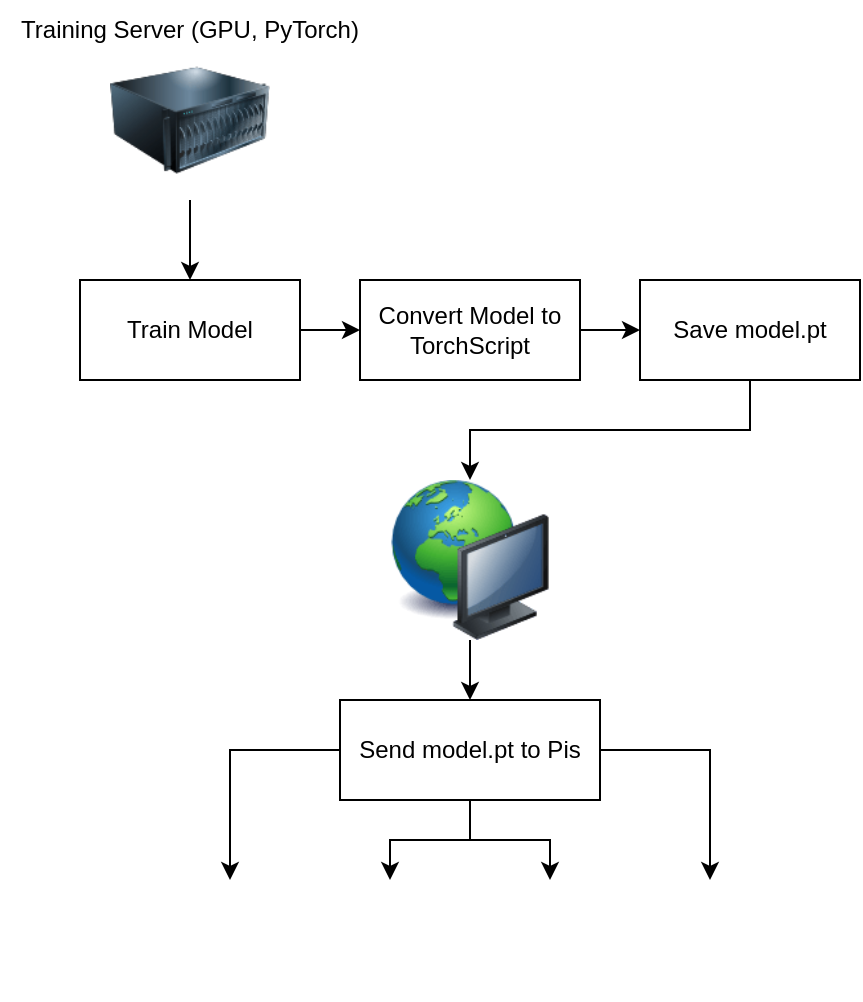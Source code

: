 <mxfile version="26.0.11">
  <diagram name="Page-1" id="yOMUYsQ2WJe-NuKA5KxX">
    <mxGraphModel dx="798" dy="614" grid="1" gridSize="10" guides="1" tooltips="1" connect="1" arrows="1" fold="1" page="1" pageScale="1" pageWidth="850" pageHeight="1100" math="0" shadow="0">
      <root>
        <mxCell id="0" />
        <mxCell id="1" parent="0" />
        <mxCell id="kTC8m_07FqlrhS2wxTmq-15" style="edgeStyle=orthogonalEdgeStyle;rounded=0;orthogonalLoop=1;jettySize=auto;html=1;entryX=0.5;entryY=0;entryDx=0;entryDy=0;" edge="1" parent="1" source="kTC8m_07FqlrhS2wxTmq-1" target="kTC8m_07FqlrhS2wxTmq-9">
          <mxGeometry relative="1" as="geometry" />
        </mxCell>
        <mxCell id="kTC8m_07FqlrhS2wxTmq-1" value="" style="image;html=1;image=img/lib/clip_art/computers/Server_128x128.png" vertex="1" parent="1">
          <mxGeometry x="135" y="60" width="80" height="80" as="geometry" />
        </mxCell>
        <mxCell id="kTC8m_07FqlrhS2wxTmq-3" value="Training Server (GPU, PyTorch)" style="text;strokeColor=none;align=center;fillColor=none;html=1;verticalAlign=middle;whiteSpace=wrap;rounded=0;" vertex="1" parent="1">
          <mxGeometry x="80" y="40" width="190" height="30" as="geometry" />
        </mxCell>
        <mxCell id="kTC8m_07FqlrhS2wxTmq-12" style="edgeStyle=orthogonalEdgeStyle;rounded=0;orthogonalLoop=1;jettySize=auto;html=1;exitX=1;exitY=0.5;exitDx=0;exitDy=0;entryX=0;entryY=0.5;entryDx=0;entryDy=0;" edge="1" parent="1" source="kTC8m_07FqlrhS2wxTmq-9" target="kTC8m_07FqlrhS2wxTmq-10">
          <mxGeometry relative="1" as="geometry" />
        </mxCell>
        <mxCell id="kTC8m_07FqlrhS2wxTmq-9" value="Train Model" style="html=1;whiteSpace=wrap;" vertex="1" parent="1">
          <mxGeometry x="120" y="180" width="110" height="50" as="geometry" />
        </mxCell>
        <mxCell id="kTC8m_07FqlrhS2wxTmq-14" style="edgeStyle=orthogonalEdgeStyle;rounded=0;orthogonalLoop=1;jettySize=auto;html=1;exitX=1;exitY=0.5;exitDx=0;exitDy=0;entryX=0;entryY=0.5;entryDx=0;entryDy=0;" edge="1" parent="1" source="kTC8m_07FqlrhS2wxTmq-10" target="kTC8m_07FqlrhS2wxTmq-11">
          <mxGeometry relative="1" as="geometry" />
        </mxCell>
        <mxCell id="kTC8m_07FqlrhS2wxTmq-10" value="Convert Model to TorchScript" style="html=1;whiteSpace=wrap;" vertex="1" parent="1">
          <mxGeometry x="260" y="180" width="110" height="50" as="geometry" />
        </mxCell>
        <mxCell id="kTC8m_07FqlrhS2wxTmq-17" style="edgeStyle=orthogonalEdgeStyle;rounded=0;orthogonalLoop=1;jettySize=auto;html=1;exitX=0.5;exitY=1;exitDx=0;exitDy=0;entryX=0.5;entryY=0;entryDx=0;entryDy=0;" edge="1" parent="1" source="kTC8m_07FqlrhS2wxTmq-11" target="kTC8m_07FqlrhS2wxTmq-16">
          <mxGeometry relative="1" as="geometry" />
        </mxCell>
        <mxCell id="kTC8m_07FqlrhS2wxTmq-11" value="Save model.pt" style="html=1;whiteSpace=wrap;" vertex="1" parent="1">
          <mxGeometry x="400" y="180" width="110" height="50" as="geometry" />
        </mxCell>
        <mxCell id="kTC8m_07FqlrhS2wxTmq-27" style="edgeStyle=orthogonalEdgeStyle;rounded=0;orthogonalLoop=1;jettySize=auto;html=1;entryX=0.5;entryY=0;entryDx=0;entryDy=0;" edge="1" parent="1" source="kTC8m_07FqlrhS2wxTmq-16" target="kTC8m_07FqlrhS2wxTmq-26">
          <mxGeometry relative="1" as="geometry" />
        </mxCell>
        <mxCell id="kTC8m_07FqlrhS2wxTmq-16" value="" style="image;html=1;image=img/lib/clip_art/computers/Network_128x128.png" vertex="1" parent="1">
          <mxGeometry x="275" y="280" width="80" height="80" as="geometry" />
        </mxCell>
        <mxCell id="kTC8m_07FqlrhS2wxTmq-18" value="" style="shape=image;html=1;verticalAlign=top;verticalLabelPosition=bottom;labelBackgroundColor=#ffffff;imageAspect=0;aspect=fixed;image=https://cdn1.iconfinder.com/data/icons/fruit-136/64/Fruit_iconfree_Filled_Outline_raspberry-healthy-organic-food-fruit_icon-128.png" vertex="1" parent="1">
          <mxGeometry x="165" y="480" width="60" height="60" as="geometry" />
        </mxCell>
        <mxCell id="kTC8m_07FqlrhS2wxTmq-22" value="" style="shape=image;html=1;verticalAlign=top;verticalLabelPosition=bottom;labelBackgroundColor=#ffffff;imageAspect=0;aspect=fixed;image=https://cdn1.iconfinder.com/data/icons/fruit-136/64/Fruit_iconfree_Filled_Outline_raspberry-healthy-organic-food-fruit_icon-128.png" vertex="1" parent="1">
          <mxGeometry x="245" y="480" width="60" height="60" as="geometry" />
        </mxCell>
        <mxCell id="kTC8m_07FqlrhS2wxTmq-23" value="" style="shape=image;html=1;verticalAlign=top;verticalLabelPosition=bottom;labelBackgroundColor=#ffffff;imageAspect=0;aspect=fixed;image=https://cdn1.iconfinder.com/data/icons/fruit-136/64/Fruit_iconfree_Filled_Outline_raspberry-healthy-organic-food-fruit_icon-128.png" vertex="1" parent="1">
          <mxGeometry x="325" y="480" width="60" height="60" as="geometry" />
        </mxCell>
        <mxCell id="kTC8m_07FqlrhS2wxTmq-24" value="" style="shape=image;html=1;verticalAlign=top;verticalLabelPosition=bottom;labelBackgroundColor=#ffffff;imageAspect=0;aspect=fixed;image=https://cdn1.iconfinder.com/data/icons/fruit-136/64/Fruit_iconfree_Filled_Outline_raspberry-healthy-organic-food-fruit_icon-128.png" vertex="1" parent="1">
          <mxGeometry x="405" y="480" width="60" height="60" as="geometry" />
        </mxCell>
        <mxCell id="kTC8m_07FqlrhS2wxTmq-28" style="edgeStyle=orthogonalEdgeStyle;rounded=0;orthogonalLoop=1;jettySize=auto;html=1;entryX=0.5;entryY=0;entryDx=0;entryDy=0;" edge="1" parent="1" source="kTC8m_07FqlrhS2wxTmq-26" target="kTC8m_07FqlrhS2wxTmq-24">
          <mxGeometry relative="1" as="geometry" />
        </mxCell>
        <mxCell id="kTC8m_07FqlrhS2wxTmq-29" style="edgeStyle=orthogonalEdgeStyle;rounded=0;orthogonalLoop=1;jettySize=auto;html=1;entryX=0.5;entryY=0;entryDx=0;entryDy=0;" edge="1" parent="1" source="kTC8m_07FqlrhS2wxTmq-26" target="kTC8m_07FqlrhS2wxTmq-23">
          <mxGeometry relative="1" as="geometry" />
        </mxCell>
        <mxCell id="kTC8m_07FqlrhS2wxTmq-30" style="edgeStyle=orthogonalEdgeStyle;rounded=0;orthogonalLoop=1;jettySize=auto;html=1;entryX=0.5;entryY=0;entryDx=0;entryDy=0;" edge="1" parent="1" source="kTC8m_07FqlrhS2wxTmq-26" target="kTC8m_07FqlrhS2wxTmq-22">
          <mxGeometry relative="1" as="geometry" />
        </mxCell>
        <mxCell id="kTC8m_07FqlrhS2wxTmq-31" style="edgeStyle=orthogonalEdgeStyle;rounded=0;orthogonalLoop=1;jettySize=auto;html=1;entryX=0.5;entryY=0;entryDx=0;entryDy=0;" edge="1" parent="1" source="kTC8m_07FqlrhS2wxTmq-26" target="kTC8m_07FqlrhS2wxTmq-18">
          <mxGeometry relative="1" as="geometry" />
        </mxCell>
        <mxCell id="kTC8m_07FqlrhS2wxTmq-26" value="Send model.pt to Pis" style="html=1;whiteSpace=wrap;" vertex="1" parent="1">
          <mxGeometry x="250" y="390" width="130" height="50" as="geometry" />
        </mxCell>
      </root>
    </mxGraphModel>
  </diagram>
</mxfile>
